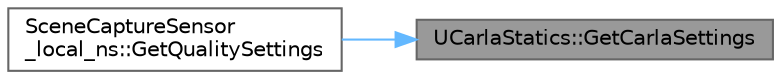 digraph "UCarlaStatics::GetCarlaSettings"
{
 // INTERACTIVE_SVG=YES
 // LATEX_PDF_SIZE
  bgcolor="transparent";
  edge [fontname=Helvetica,fontsize=10,labelfontname=Helvetica,labelfontsize=10];
  node [fontname=Helvetica,fontsize=10,shape=box,height=0.2,width=0.4];
  rankdir="RL";
  Node1 [id="Node000001",label="UCarlaStatics::GetCarlaSettings",height=0.2,width=0.4,color="gray40", fillcolor="grey60", style="filled", fontcolor="black",tooltip=" "];
  Node1 -> Node2 [id="edge1_Node000001_Node000002",dir="back",color="steelblue1",style="solid",tooltip=" "];
  Node2 [id="Node000002",label="SceneCaptureSensor\l_local_ns::GetQualitySettings",height=0.2,width=0.4,color="grey40", fillcolor="white", style="filled",URL="$d4/d8e/namespaceSceneCaptureSensor__local__ns.html#a6fabbf54ccb10e224c102888ae4e8191",tooltip=" "];
}
